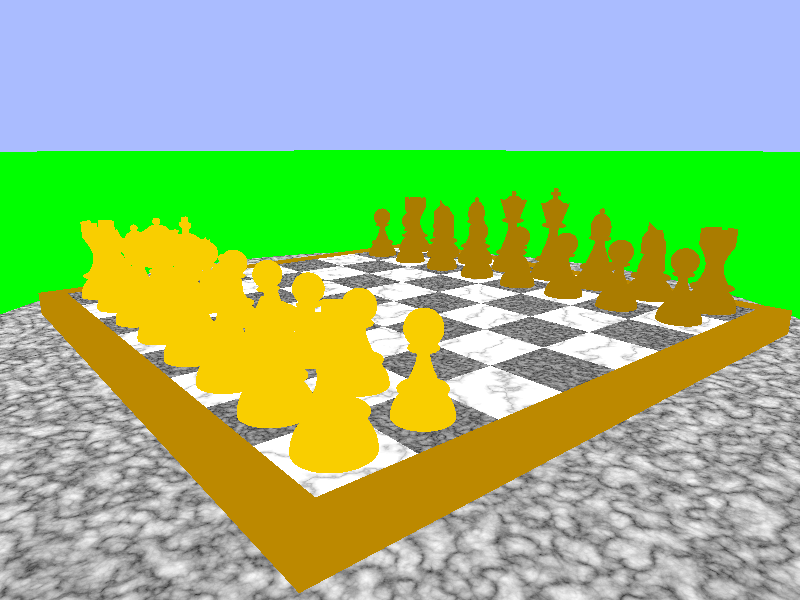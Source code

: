 // Persistence Of Vision raytracer version 2.0 sample file.

// By Ville Saari
// Copyright (c) 1991 Ferry Island Pixelboys

/*
*
* POV-Ray scene description for chess board.
* 
* Created: 01-Feb-91
* Updated: 02-Mar-91
*
* This scene has 430 primitives in objects and 41 in bounding shapes and
* it takes over 40 hours to render by standard amiga.
*
* If you do some nice modifications or additions to this file, please send 
* me a copy. My Internet address is:
*
*         vsaari@niksula.hut.fi
*/

#include "shapes.inc"
#include "colors.inc"
#include "textures.inc"

camera {
   location <59, 20, -48>
   direction <0, 0, 1>
   up <0, 1, 0>
   right <4/3, 0, 0>
   look_at <0, 0, 1>
}

light_source { <800, 600, -200> colour White }

#declare Pawn = union {
   sphere { <0, 7, 0>, 1.5 }

   sphere { <0, 0, 0>, 1 
      scale <1.2, 0.3, 1.2>
      translate 5.5*y
   }

   intersection {
      plane { y, 5.5 }
      object {
         Hyperboloid_Y
         translate 5*y
         scale <0.5, 1, 0.5>
      }
      plane { -y, -2.5 }
   }

   sphere { <0, 0, 0>, 1 
      scale <2, 0.5, 2>
      translate <0, 2.3, 0>
   }

   intersection {
      sphere { <0, 0, 0>, 2.5 }
      plane { -y, 0 }
   }
}

#declare Rook = union {
   intersection {
      union {
         plane { +x, -0.5 }
         plane { -x, -0.5 }
         plane { y, 9 }
      }

      union {
         plane { +z, -0.5 }
         plane { -z, -0.5 }
         plane { y, 9 }
      }

      plane { y, 10 }
      object { Cylinder_Y scale <2, 1, 2> }
      object { Cylinder_Y scale <1.2, 1, 1.2> inverse }
      plane { -y, -8 }
   }

   intersection {
      plane { y, 8 }
      object { Hyperboloid_Y
         scale <1, 1.5, 1>
         translate 5.401924*y
      }
      plane { -y, -3 }
   }

   sphere { <0, 0, 0>, 1 
      scale <2.5, 0.5, 2.5>
      translate 2.8*y
   }

   intersection {
      sphere { <0, 0, 0>, 3 }
      plane { -y, 0 }
   }
}

#declare Knight = union {
   intersection {
      object { Cylinder_Z
         scale <17.875, 17.875, 1>
         translate <-18.625, 7, 0>
         inverse
      }

      object { Cylinder_Z
         scale <17.875, 17.875, 1>
         translate <18.625, 7, 0>
         inverse
      }

      object { Cylinder_X
         scale <1, 5.1, 5.1>
         translate <0, 11.2, -5>
         inverse
      }

      union {
         plane { y, 0
            rotate 30*x
            translate 9.15*y
         }
         plane { z, 0
            rotate -20*x
            translate 10*y
         }
      }

      union {
         plane { -y, 0
            rotate 30*x
            translate 7.15*y
         }
         plane { y, 0
            rotate 60*x
            translate 7.3*y
         }
      }

      union {
         plane { y, 0
            rotate -45*y
         }
         plane { y, 0
            rotate 45*z
         }
         translate 9*y
      }

      object { Cylinder_Y scale <2, 1, 2> }
      sphere { <0, 7, 0>, 4 }
   }

   sphere { <0, 0, 0>, 1 
      scale <2.5, 0.5, 2.5>
      translate <0, 2.8, 0>
   }

   intersection {
      sphere { <0, 0, 0>, 3 }
      plane { -y, 0 }
   }
}

#declare Bishop = union {
   sphere { <0, 10.8, 0>, 0.4 }

   intersection {
      union {
         plane { -z, -0.25 }
         plane { +z, -0.25 }
         plane { y, 0  }
         rotate 30*x
         translate 8.5*y
      }

      sphere { <0, 0, 0>, 1 
         scale <1.4, 2.1, 1.4>
         translate 8.4*y
      }

      plane { -y, -7 }
   }

   sphere { <0, 0, 0>, 1 
      scale <1.5, 0.4, 1.5>
      translate 7*y
   }

   intersection {
      plane { y, 7 }
      object {
         Hyperboloid_Y
         scale <0.6, 1.4, 0.6>
         translate 7*y
      }
      plane { -y, -3 }
   }

   sphere { <0, 0, 0>, 1 
      scale <2.5, 0.5, 2.5>
      translate 2.8*y
   }

   intersection {
      sphere { <0, 0, 0>, 3 }
      plane { -y, 0 }
   }
}

#declare QueenAndKing = union {
   sphere { <0, 10.5, 0>, 1.5 }

   intersection {
      union {
         sphere { <1.75, 12, 0>, 0.9  rotate 150*y }
         sphere { <1.75, 12, 0>, 0.9  rotate 120*y }
         sphere { <1.75, 12, 0>, 0.9  rotate 90*y }
         sphere { <1.75, 12, 0>, 0.9  rotate 60*y }
         sphere { <1.75, 12, 0>, 0.9  rotate 30*y }
         sphere { <1.75, 12, 0>, 0.9  }
         sphere { <1.75, 12, 0>, 0.9  rotate -30*y }
         sphere { <1.75, 12, 0>, 0.9  rotate -60*y }
         sphere { <1.75, 12, 0>, 0.9  rotate -90*y }
         sphere { <1.75, 12, 0>, 0.9  rotate -120*y }
         sphere { <1.75, 12, 0>, 0.9  rotate -150*y }
         sphere { <1.75, 12, 0>, 0.9  rotate  180*y }
         inverse
      }

      plane { y, 11.5 }

      object { QCone_Y
         scale <1, 3, 1>
         translate 5*y
      }

      plane { -y, -8 }
   }

   sphere { <0, 0, 0>, 1
      scale <1.8, 0.4, 1.8>
      translate 8*y
   }

   intersection {
      plane { y, 8 }
      object { Hyperboloid_Y
         scale <0.7, 1.6, 0.7>
         translate 7*y
      }
      plane { -y, -3 }
   }

   sphere { <0, 0, 0>, 1 
      scale <2.5, 0.5, 2.5>
      translate 2.8*y
   }

   intersection {
      sphere { <0, 0, 0>, 3 }
      plane { <0, -1, 0>, 0 }
   }
}

#declare Queen = union {
   sphere { <0, 12.3, 0>, 0.4 }
   object { QueenAndKing }
}

#declare King = union {
   intersection {
      union {
         intersection {
            plane { y, 13 }
            plane { -y, -12.5 }
         }

         intersection {
            plane { +x, 0.25 }
            plane { -x, 0.25 }
         }
      }

      plane { +z,  0.25 }
      plane { -z,  0.25 }
      plane { +x,  0.75 }
      plane { -x,  0.75 }
      plane { +y,  13.5  }
      plane { -y,  -11.5  }
   }

   object { QueenAndKing }
}

#declare WWood = texture {
   pigment {
      wood
      turbulence 0.1
      colour_map {
         [ 0.0 0.35 colour red 0.7  green 0.4
                    colour red 0.7  green 0.4  ]
         [ 0.35 1.0 colour red 0.95 green 0.62
                    colour red 0.95 green 0.62 ]
      }
      scale <0.6, 1000.0, 0.6>
      translate <200.0, 0.0, 100.0>
   }
   finish {
      specular 1
      roughness 0.02
   }
}

#declare BWood = texture {
   pigment {
      wood
      turbulence 0.1
      colour_map {
         [ 0.0 0.55 colour red 0.45 green 0.25
         colour red 0.45 green 0.25 ]
         [ 0.55 1.0 colour red 0.30 green 0.16
         colour red 0.30 green 0.16 ]
      }
      scale <0.6, 1000.0, 0.6>
      translate <100.0, 0.0, -200.0>
   }
   finish {
      specular 1
      roughness 0.02
   }
}

#declare WPawn = object {
   Pawn

   bounded_by { sphere { <0, 4, 0>, 4.72 } }

   texture {
      WWood
      pigment { quick_color red 0.95 green 0.62 }
   }
}

#declare BPawn = object {
   Pawn

   bounded_by { sphere { <0, 4, 0>, 4.72 } }

   texture {
      BWood
      pigment { quick_color red 0.4 green 0.2 }
   }
}

#declare WRook = object {
   Rook

   bounded_by { sphere { <0, 5, 0>, 5.831 } }

   texture {
      WWood
      pigment { quick_color red 0.95 green 0.62 }
   }
}

#declare BRook = object {
   Rook

   bounded_by { sphere { <0, 5, 0>, 5.831 } }

   texture {
      BWood
      pigment { quick_color red 0.4 green 0.2 }
   }
}

#declare WKnight = object {
   Knight

   bounded_by { sphere { <0, 5, 0>, 5.831 } }

   texture {
      WWood
      pigment { quick_color red 0.95 green 0.62 }
   }
}

#declare BKnight = object {
   Knight
   rotate 180*y

   bounded_by { sphere { <0, 5, 0>, 5.831 } }

   texture { 
      BWood
      pigment { quick_color red 0.4 green 0.2 }
   }
}

#declare WBishop = object {
   Bishop

   bounded_by { sphere { <0, 5.5, 0>, 6.265 } }

   texture {
      WWood
      pigment { quick_color red 0.95 green 0.62 }
   }
}

#declare BBishop = object {
   Bishop
   rotate 180*y

   bounded_by { sphere { <0, 5.5 ,0>, 6.265 } }

   texture {
      BWood
      pigment { quick_color red 0.4 green 0.2 }
   }
}

#declare WQueen = object {
   Queen

   bounded_by {
      intersection {
         sphere { <0, 6, 0>, 6.71 }
         object { Cylinder_Y scale <3, 1, 3> }
      }
   }

   texture {
      WWood
      pigment { quick_color red 0.95 green 0.62 }
   }
}

#declare BQueen = object {
   Queen

   bounded_by {
      intersection {
         sphere { <0, 6, 0>, 6.71 }
         object { Cylinder_Y scale <3, 1, 3> }
      }
   }

   texture {
      BWood
      pigment { quick_color red 0.4 green 0.2 }
   }
}

#declare WKing = object {
   King

   bounded_by {
      intersection {
         sphere { <0, 6.5, 0>, 7.16 }
         object { Cylinder_Y scale <3, 1, 3> }
      }
   }

   texture {
      WWood
      pigment { quick_color red 0.95 green 0.62 }
   }
}

#declare BKing = object {
   King

   bounded_by {
      intersection {
         sphere { <0, 6.5, 0>, 7.16 }
         object { Cylinder_Y scale <3, 1, 3> }
      }
   }

   texture {
      BWood
      pigment { quick_color red 0.4 green 0.2 }
   }
}

/* Sky */
sphere { <0, -39000, 0>, 40000
   inverse

   pigment {
      bozo
      turbulence 0.6
      colour_map {
         [0 0.5 colour red 0.4 green 0.5 blue 1
                colour red 0.4 green 0.5 blue 1.0]
         [0.5 0.7 colour red 0.4 green 0.5 blue 1
                  colour red 1 green 1 blue 1.0]
         [0.7 1 colour red 1 green 1 blue 1
                colour red 0.7 green 0.7 blue 0.7]
      }
      scale 500
      quick_color red 0.4 green 0.5 blue 1
   }
   finish {
      ambient 1
      diffuse 0
   }
}

/* Ground */
plane { y, -80
   pigment { Green }
   finish {
      crand 0.05
      ambient 0.5
      diffuse 0.5
   }
}

#declare Frame = intersection {
   plane { +y, -0.0001 }
   plane { -y, 3 }
   plane { -z, 35 }
   plane { <-1, 0, 1>, 0 }
   plane { < 1, 0, 1>, 0 }
}

union {
   union {
      object {
         union {
            object { Frame }
            object { Frame rotate 180*y }
         }

         pigment {
            wood
            turbulence 0.3
            scale <0.8, 1000, 0.8>
            rotate -88*z
            translate <200, 40, -20>
            quick_color red 0.5 green 0.25
         }
         finish {
            specular 1
            roughness 0.02
         }
      } // object

      object {
         union {
            object { Frame rotate -90*y }
            object { Frame rotate  90*y }
         }

         pigment {
            wood
            turbulence 0.3
            scale <0.8, 1000, 0.8>
            rotate -91*x
            translate <100, 30, 0>
            quick_color red 0.5 green 0.25
         }
         finish {
            specular 1
            roughness 0.02
         }
      } // object

      /* Board */
      intersection {
         plane { +x, 32 }
         plane { -x, 32 }
         plane { +y, 0 }
         plane { -y, 1 }
         plane { +z, 32 }
         plane { -z, 32 }

         texture {
            tiles {
               texture {
                  pigment {
                     marble
                     turbulence 1.0
                     colour_map {
                        [0.0 0.7 colour White
                                 colour White]
                        [0.7 0.9 colour White
                                 colour red 0.8 green 0.8 blue 0.8]
                        [0.9 1.0 colour red 0.8 green 0.8 blue 0.8
                                 colour red 0.5 green 0.5 blue 0.5]
                     }
                     scale <0.6, 1, 0.6>
                     rotate -30*y
                  }
                  finish {
                     specular 1
                     roughness 0.02
                     reflection 0.25
                  }
               } // texture
               tile2
               texture {
                  pigment {
                     granite
                     scale <0.3, 1, 0.3>
                     colour_map {
                        [0 1 colour Black
                             colour red 0.5 green 0.5 blue 0.5]
                     }
                  }
                  finish {
                     specular 1
                     roughness 0.02
                     reflection 0.25
                  }
               }
            } // texture
            scale <8, 1, 8>
         } //texture
      } // intersection

      /* Table */
      union {
         intersection {
            plane { +y, -3 }
            plane { -y,  8 }
            sphere { <0, -5.5, 0>, 55 }
         }

         intersection {
            plane { y, -8 }
            object {
               Hyperboloid_Y
               scale <10, 20, 10>
               translate -20*y
            }
         }

         pigment {
            granite
            scale 6
         }
         finish {
            specular 1
            roughness 0.02
            reflection 0.3
         }
      } // union

      bounded_by { plane { y, 0 } }
   }

   union {
      object { WPawn translate <-28, 0, -20> }
      object { WPawn translate <-20, 0, -20> }
      object { WPawn translate <-12, 0, -20> }
      object { WPawn translate < -4, 0, -20> }
      object { WPawn translate <  4, 0, -20> }
      object { WPawn translate < 12, 0, -20> }
      object { WPawn translate < 20, 0, -20> }
      object { WPawn translate < 28, 0, -20> }

      object { WRook   translate <-28, 0, -28> }
      object { WKnight translate <-20, 0, -28> }
      object { WBishop translate <-12, 0, -28> }
      object { WQueen  translate < -4, 0, -28> }
      object { WKing   translate <  4, 0, -28> }
      object { WBishop translate < 12, 0, -28> }
      object { WKnight translate < 20, 0, -28> }
      object { WRook   translate < 28, 0, -28> }

      bounded_by {
         object {
            Cylinder_X
            scale <1, 9.56, 9.56>
            translate <0, 6.5, -24>
         }
      }
   }

   union {
      object { BPawn translate <-28, 0, 20> }
      object { BPawn translate <-20, 0, 20> }
      object { BPawn translate <-12, 0, 20> }
      object { BPawn translate < -4, 0, 20> }
      object { BPawn translate <  4, 0, 20> }
      object { BPawn translate < 12, 0, 20> }
      object { BPawn translate < 20, 0, 20> }
      object { BPawn translate < 28, 0, 20> }

      object { BRook   translate <-28, 0, 28> }
      object { BKnight translate <-20, 0, 28> }
      object { BBishop translate <-12, 0, 28> }
      object { BQueen  translate < -4, 0, 28> }
      object { BKing   translate <  4, 0, 28> }
      object { BBishop translate < 12, 0, 28> }
      object { BKnight translate < 20, 0, 28> }
      object { BRook   translate < 28, 0, 28> }

      bounded_by {
         object {
            Cylinder_X
            scale <1, 9.56, 9.56>
            translate <0, 6.5, 24>
         }
      }
   }

   bounded_by {
      intersection {
         plane { y, 13.5 }
         sphere { -30*y, 63 }
      }
   }
}
